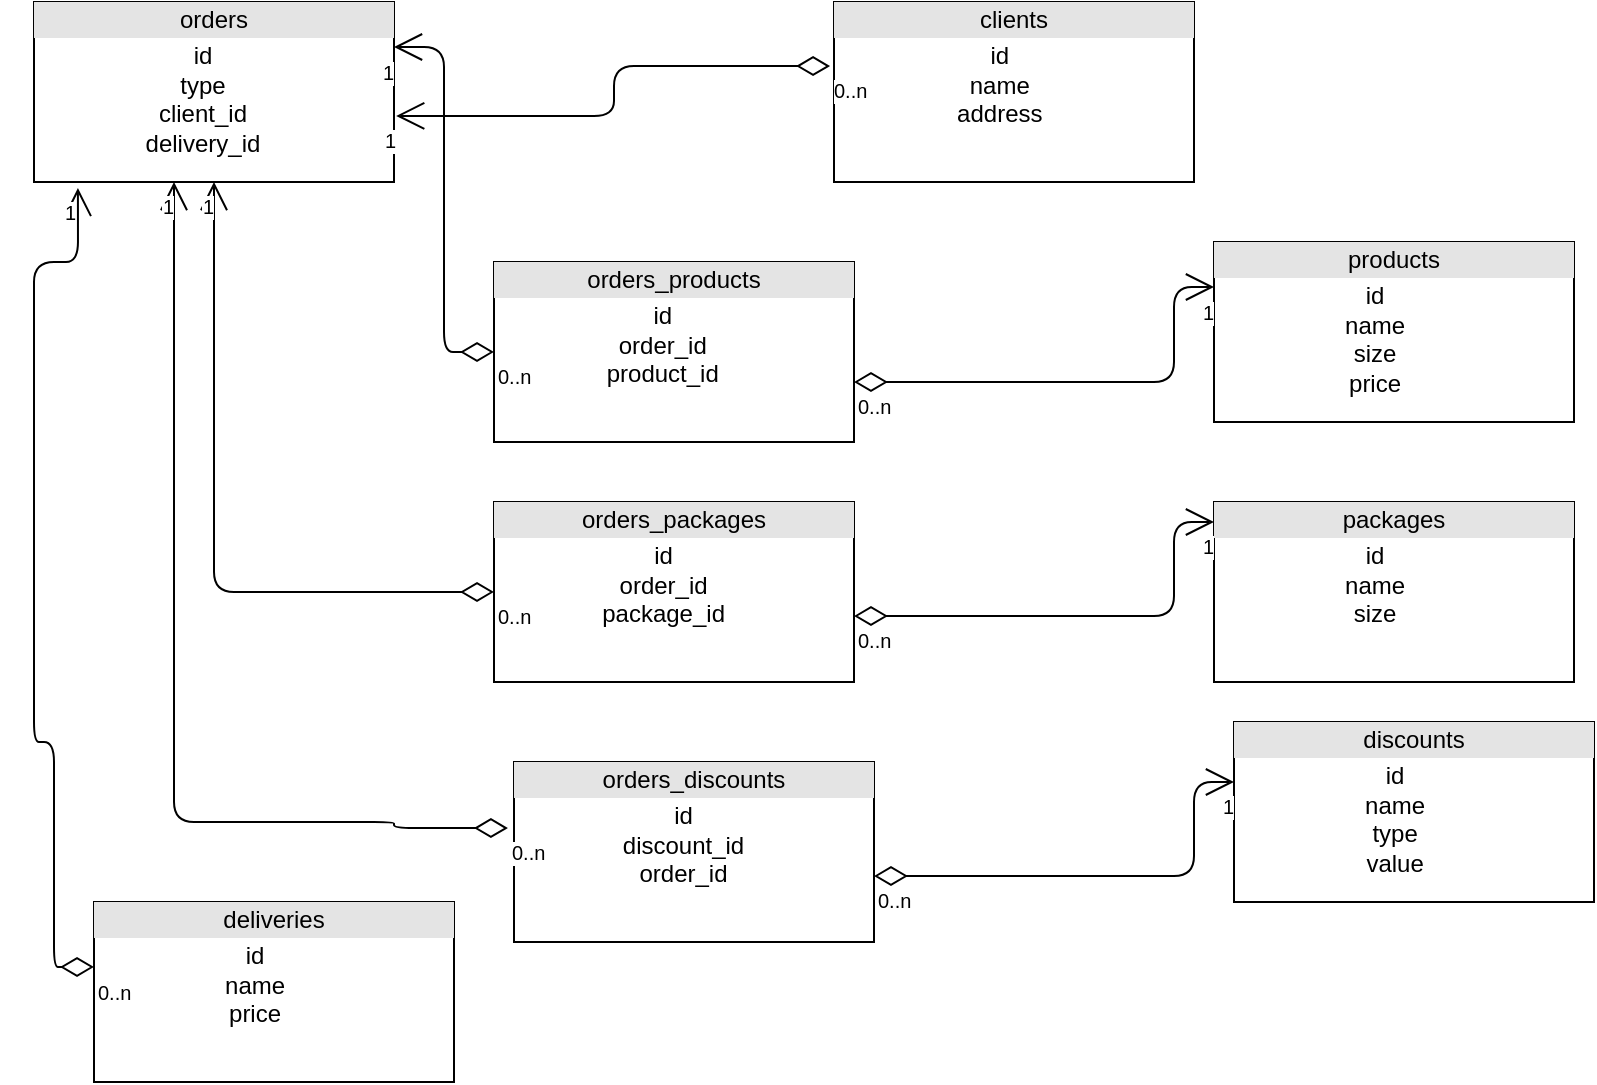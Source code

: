 <mxfile version="12.3.9" type="device" pages="1"><diagram id="0nI54jCKSZOrSvZhdr-z" name="Page-1"><mxGraphModel dx="1662" dy="762" grid="1" gridSize="10" guides="1" tooltips="1" connect="1" arrows="1" fold="1" page="1" pageScale="1" pageWidth="826" pageHeight="1169" math="0" shadow="0"><root><mxCell id="0"/><mxCell id="1" parent="0"/><mxCell id="4gaBDKTvZ7ow2oarCBI2-1" value="&lt;div style=&quot;box-sizing: border-box ; width: 100% ; background: #e4e4e4 ; padding: 2px&quot;&gt;orders&lt;/div&gt;&lt;table style=&quot;width: 100% ; font-size: 1em&quot; cellpadding=&quot;2&quot; cellspacing=&quot;0&quot;&gt;&lt;tbody&gt;&lt;tr&gt;&lt;td&gt;id&lt;br&gt;type&lt;br&gt;client_id&lt;br&gt;delivery_id&lt;/td&gt;&lt;td&gt;&lt;/td&gt;&lt;/tr&gt;&lt;/tbody&gt;&lt;/table&gt;" style="verticalAlign=top;align=center;overflow=fill;html=1;" vertex="1" parent="1"><mxGeometry x="20" y="310" width="180" height="90" as="geometry"/></mxCell><mxCell id="4gaBDKTvZ7ow2oarCBI2-2" value="&lt;div style=&quot;box-sizing: border-box ; width: 100% ; background: #e4e4e4 ; padding: 2px&quot;&gt;clients&lt;/div&gt;&lt;table style=&quot;width: 100% ; font-size: 1em&quot; cellpadding=&quot;2&quot; cellspacing=&quot;0&quot;&gt;&lt;tbody&gt;&lt;tr&gt;&lt;td&gt;id&lt;br&gt;name&lt;br&gt;address&lt;/td&gt;&lt;td&gt;&lt;/td&gt;&lt;/tr&gt;&lt;/tbody&gt;&lt;/table&gt;" style="verticalAlign=top;align=center;overflow=fill;html=1;" vertex="1" parent="1"><mxGeometry x="420" y="310" width="180" height="90" as="geometry"/></mxCell><mxCell id="4gaBDKTvZ7ow2oarCBI2-3" value="&lt;div style=&quot;box-sizing: border-box ; width: 100% ; background: #e4e4e4 ; padding: 2px&quot;&gt;products&lt;/div&gt;&lt;table style=&quot;width: 100% ; font-size: 1em&quot; cellpadding=&quot;2&quot; cellspacing=&quot;0&quot;&gt;&lt;tbody&gt;&lt;tr&gt;&lt;td&gt;id&lt;br&gt;name&lt;br&gt;size&lt;br&gt;price&lt;/td&gt;&lt;td&gt;&lt;/td&gt;&lt;/tr&gt;&lt;/tbody&gt;&lt;/table&gt;" style="verticalAlign=top;align=center;overflow=fill;html=1;" vertex="1" parent="1"><mxGeometry x="610" y="430" width="180" height="90" as="geometry"/></mxCell><mxCell id="4gaBDKTvZ7ow2oarCBI2-4" value="&lt;div style=&quot;box-sizing: border-box ; width: 100% ; background: #e4e4e4 ; padding: 2px&quot;&gt;orders_products&lt;/div&gt;&lt;table style=&quot;width: 100% ; font-size: 1em&quot; cellpadding=&quot;2&quot; cellspacing=&quot;0&quot;&gt;&lt;tbody&gt;&lt;tr&gt;&lt;td&gt;id&lt;br&gt;order_id&lt;br&gt;product_id&lt;/td&gt;&lt;td&gt;&lt;/td&gt;&lt;/tr&gt;&lt;/tbody&gt;&lt;/table&gt;" style="verticalAlign=top;align=center;overflow=fill;html=1;" vertex="1" parent="1"><mxGeometry x="250" y="440" width="180" height="90" as="geometry"/></mxCell><mxCell id="4gaBDKTvZ7ow2oarCBI2-5" value="&lt;div style=&quot;box-sizing: border-box ; width: 100% ; background: #e4e4e4 ; padding: 2px&quot;&gt;packages&lt;/div&gt;&lt;table style=&quot;width: 100% ; font-size: 1em&quot; cellpadding=&quot;2&quot; cellspacing=&quot;0&quot;&gt;&lt;tbody&gt;&lt;tr&gt;&lt;td&gt;id&lt;br&gt;name&lt;br&gt;size&lt;br&gt;&lt;/td&gt;&lt;td&gt;&lt;/td&gt;&lt;/tr&gt;&lt;/tbody&gt;&lt;/table&gt;" style="verticalAlign=top;align=center;overflow=fill;html=1;" vertex="1" parent="1"><mxGeometry x="610" y="560" width="180" height="90" as="geometry"/></mxCell><mxCell id="4gaBDKTvZ7ow2oarCBI2-6" value="&lt;div style=&quot;box-sizing: border-box ; width: 100% ; background: #e4e4e4 ; padding: 2px&quot;&gt;orders_packages&lt;/div&gt;&lt;table style=&quot;width: 100% ; font-size: 1em&quot; cellpadding=&quot;2&quot; cellspacing=&quot;0&quot;&gt;&lt;tbody&gt;&lt;tr&gt;&lt;td&gt;id&lt;br&gt;order_id&lt;br&gt;package_id&lt;/td&gt;&lt;td&gt;&lt;/td&gt;&lt;/tr&gt;&lt;/tbody&gt;&lt;/table&gt;" style="verticalAlign=top;align=center;overflow=fill;html=1;" vertex="1" parent="1"><mxGeometry x="250" y="560" width="180" height="90" as="geometry"/></mxCell><mxCell id="4gaBDKTvZ7ow2oarCBI2-7" value="&lt;div style=&quot;box-sizing: border-box ; width: 100% ; background: #e4e4e4 ; padding: 2px&quot;&gt;discounts&lt;/div&gt;&lt;table style=&quot;width: 100% ; font-size: 1em&quot; cellpadding=&quot;2&quot; cellspacing=&quot;0&quot;&gt;&lt;tbody&gt;&lt;tr&gt;&lt;td&gt;id&lt;br&gt;name&lt;br&gt;type&lt;br&gt;value&lt;/td&gt;&lt;td&gt;&lt;/td&gt;&lt;/tr&gt;&lt;/tbody&gt;&lt;/table&gt;" style="verticalAlign=top;align=center;overflow=fill;html=1;" vertex="1" parent="1"><mxGeometry x="620" y="670" width="180" height="90" as="geometry"/></mxCell><mxCell id="4gaBDKTvZ7ow2oarCBI2-8" value="&lt;div style=&quot;box-sizing: border-box ; width: 100% ; background: #e4e4e4 ; padding: 2px&quot;&gt;orders_discounts&lt;/div&gt;&lt;table style=&quot;width: 100% ; font-size: 1em&quot; cellpadding=&quot;2&quot; cellspacing=&quot;0&quot;&gt;&lt;tbody&gt;&lt;tr&gt;&lt;td&gt;id&lt;br&gt;discount_id&lt;br&gt;order_id&lt;/td&gt;&lt;td&gt;&lt;/td&gt;&lt;/tr&gt;&lt;/tbody&gt;&lt;/table&gt;" style="verticalAlign=top;align=center;overflow=fill;html=1;" vertex="1" parent="1"><mxGeometry x="260" y="690" width="180" height="90" as="geometry"/></mxCell><mxCell id="4gaBDKTvZ7ow2oarCBI2-9" value="" style="endArrow=open;html=1;endSize=12;startArrow=diamondThin;startSize=14;startFill=0;edgeStyle=orthogonalEdgeStyle;exitX=-0.011;exitY=0.356;exitDx=0;exitDy=0;exitPerimeter=0;entryX=1.006;entryY=0.633;entryDx=0;entryDy=0;entryPerimeter=0;" edge="1" parent="1" source="4gaBDKTvZ7ow2oarCBI2-2" target="4gaBDKTvZ7ow2oarCBI2-1"><mxGeometry x="1" y="566" relative="1" as="geometry"><mxPoint x="220" y="355" as="sourcePoint"/><mxPoint x="380" y="355" as="targetPoint"/><mxPoint x="200" y="36" as="offset"/></mxGeometry></mxCell><mxCell id="4gaBDKTvZ7ow2oarCBI2-10" value="0..n" style="resizable=0;html=1;align=left;verticalAlign=top;labelBackgroundColor=#ffffff;fontSize=10;" connectable="0" vertex="1" parent="4gaBDKTvZ7ow2oarCBI2-9"><mxGeometry x="-1" relative="1" as="geometry"/></mxCell><mxCell id="4gaBDKTvZ7ow2oarCBI2-11" value="1" style="resizable=0;html=1;align=right;verticalAlign=top;labelBackgroundColor=#ffffff;fontSize=10;" connectable="0" vertex="1" parent="4gaBDKTvZ7ow2oarCBI2-9"><mxGeometry x="1" relative="1" as="geometry"/></mxCell><mxCell id="4gaBDKTvZ7ow2oarCBI2-12" value="" style="endArrow=open;html=1;endSize=12;startArrow=diamondThin;startSize=14;startFill=0;edgeStyle=orthogonalEdgeStyle;entryX=0;entryY=0.25;entryDx=0;entryDy=0;" edge="1" parent="1" target="4gaBDKTvZ7ow2oarCBI2-3"><mxGeometry relative="1" as="geometry"><mxPoint x="430" y="500" as="sourcePoint"/><mxPoint x="590" y="500" as="targetPoint"/><Array as="points"><mxPoint x="590" y="500"/><mxPoint x="590" y="453"/></Array></mxGeometry></mxCell><mxCell id="4gaBDKTvZ7ow2oarCBI2-13" value="0..n" style="resizable=0;html=1;align=left;verticalAlign=top;labelBackgroundColor=#ffffff;fontSize=10;" connectable="0" vertex="1" parent="4gaBDKTvZ7ow2oarCBI2-12"><mxGeometry x="-1" relative="1" as="geometry"/></mxCell><mxCell id="4gaBDKTvZ7ow2oarCBI2-14" value="1" style="resizable=0;html=1;align=right;verticalAlign=top;labelBackgroundColor=#ffffff;fontSize=10;" connectable="0" vertex="1" parent="4gaBDKTvZ7ow2oarCBI2-12"><mxGeometry x="1" relative="1" as="geometry"/></mxCell><mxCell id="4gaBDKTvZ7ow2oarCBI2-15" value="" style="endArrow=open;html=1;endSize=12;startArrow=diamondThin;startSize=14;startFill=0;edgeStyle=orthogonalEdgeStyle;exitX=0;exitY=0.5;exitDx=0;exitDy=0;entryX=1;entryY=0.25;entryDx=0;entryDy=0;" edge="1" parent="1" source="4gaBDKTvZ7ow2oarCBI2-4" target="4gaBDKTvZ7ow2oarCBI2-1"><mxGeometry relative="1" as="geometry"><mxPoint x="60" y="484.5" as="sourcePoint"/><mxPoint x="220" y="340" as="targetPoint"/></mxGeometry></mxCell><mxCell id="4gaBDKTvZ7ow2oarCBI2-16" value="0..n" style="resizable=0;html=1;align=left;verticalAlign=top;labelBackgroundColor=#ffffff;fontSize=10;" connectable="0" vertex="1" parent="4gaBDKTvZ7ow2oarCBI2-15"><mxGeometry x="-1" relative="1" as="geometry"/></mxCell><mxCell id="4gaBDKTvZ7ow2oarCBI2-17" value="1" style="resizable=0;html=1;align=right;verticalAlign=top;labelBackgroundColor=#ffffff;fontSize=10;" connectable="0" vertex="1" parent="4gaBDKTvZ7ow2oarCBI2-15"><mxGeometry x="1" relative="1" as="geometry"/></mxCell><mxCell id="4gaBDKTvZ7ow2oarCBI2-19" value="" style="endArrow=open;html=1;endSize=12;startArrow=diamondThin;startSize=14;startFill=0;edgeStyle=orthogonalEdgeStyle;entryX=0;entryY=0.25;entryDx=0;entryDy=0;" edge="1" parent="1"><mxGeometry relative="1" as="geometry"><mxPoint x="430" y="617" as="sourcePoint"/><mxPoint x="610" y="570" as="targetPoint"/><Array as="points"><mxPoint x="590" y="617"/><mxPoint x="590" y="570"/></Array></mxGeometry></mxCell><mxCell id="4gaBDKTvZ7ow2oarCBI2-20" value="0..n" style="resizable=0;html=1;align=left;verticalAlign=top;labelBackgroundColor=#ffffff;fontSize=10;" connectable="0" vertex="1" parent="4gaBDKTvZ7ow2oarCBI2-19"><mxGeometry x="-1" relative="1" as="geometry"/></mxCell><mxCell id="4gaBDKTvZ7ow2oarCBI2-21" value="1" style="resizable=0;html=1;align=right;verticalAlign=top;labelBackgroundColor=#ffffff;fontSize=10;" connectable="0" vertex="1" parent="4gaBDKTvZ7ow2oarCBI2-19"><mxGeometry x="1" relative="1" as="geometry"/></mxCell><mxCell id="4gaBDKTvZ7ow2oarCBI2-22" value="" style="endArrow=open;html=1;endSize=12;startArrow=diamondThin;startSize=14;startFill=0;edgeStyle=orthogonalEdgeStyle;exitX=0;exitY=0.5;exitDx=0;exitDy=0;" edge="1" parent="1" source="4gaBDKTvZ7ow2oarCBI2-6" target="4gaBDKTvZ7ow2oarCBI2-1"><mxGeometry relative="1" as="geometry"><mxPoint x="260" y="495" as="sourcePoint"/><mxPoint x="210" y="343" as="targetPoint"/></mxGeometry></mxCell><mxCell id="4gaBDKTvZ7ow2oarCBI2-23" value="0..n" style="resizable=0;html=1;align=left;verticalAlign=top;labelBackgroundColor=#ffffff;fontSize=10;" connectable="0" vertex="1" parent="4gaBDKTvZ7ow2oarCBI2-22"><mxGeometry x="-1" relative="1" as="geometry"/></mxCell><mxCell id="4gaBDKTvZ7ow2oarCBI2-24" value="1" style="resizable=0;html=1;align=right;verticalAlign=top;labelBackgroundColor=#ffffff;fontSize=10;" connectable="0" vertex="1" parent="4gaBDKTvZ7ow2oarCBI2-22"><mxGeometry x="1" relative="1" as="geometry"/></mxCell><mxCell id="4gaBDKTvZ7ow2oarCBI2-25" value="&lt;div style=&quot;box-sizing: border-box ; width: 100% ; background: #e4e4e4 ; padding: 2px&quot;&gt;deliveries&lt;/div&gt;&lt;table style=&quot;width: 100% ; font-size: 1em&quot; cellpadding=&quot;2&quot; cellspacing=&quot;0&quot;&gt;&lt;tbody&gt;&lt;tr&gt;&lt;td&gt;id&lt;br&gt;name&lt;br&gt;price&lt;/td&gt;&lt;td&gt;&lt;/td&gt;&lt;/tr&gt;&lt;/tbody&gt;&lt;/table&gt;" style="verticalAlign=top;align=center;overflow=fill;html=1;" vertex="1" parent="1"><mxGeometry x="50" y="760" width="180" height="90" as="geometry"/></mxCell><mxCell id="4gaBDKTvZ7ow2oarCBI2-26" value="" style="endArrow=open;html=1;endSize=12;startArrow=diamondThin;startSize=14;startFill=0;edgeStyle=orthogonalEdgeStyle;entryX=0;entryY=0.25;entryDx=0;entryDy=0;" edge="1" parent="1"><mxGeometry relative="1" as="geometry"><mxPoint x="440" y="747" as="sourcePoint"/><mxPoint x="620" y="700" as="targetPoint"/><Array as="points"><mxPoint x="600" y="747"/><mxPoint x="600" y="700"/></Array></mxGeometry></mxCell><mxCell id="4gaBDKTvZ7ow2oarCBI2-27" value="0..n" style="resizable=0;html=1;align=left;verticalAlign=top;labelBackgroundColor=#ffffff;fontSize=10;" connectable="0" vertex="1" parent="4gaBDKTvZ7ow2oarCBI2-26"><mxGeometry x="-1" relative="1" as="geometry"/></mxCell><mxCell id="4gaBDKTvZ7ow2oarCBI2-28" value="1" style="resizable=0;html=1;align=right;verticalAlign=top;labelBackgroundColor=#ffffff;fontSize=10;" connectable="0" vertex="1" parent="4gaBDKTvZ7ow2oarCBI2-26"><mxGeometry x="1" relative="1" as="geometry"/></mxCell><mxCell id="4gaBDKTvZ7ow2oarCBI2-29" value="" style="endArrow=open;html=1;endSize=12;startArrow=diamondThin;startSize=14;startFill=0;edgeStyle=orthogonalEdgeStyle;exitX=-0.017;exitY=0.367;exitDx=0;exitDy=0;exitPerimeter=0;" edge="1" parent="1" source="4gaBDKTvZ7ow2oarCBI2-8"><mxGeometry relative="1" as="geometry"><mxPoint x="230" y="605" as="sourcePoint"/><mxPoint x="90" y="400" as="targetPoint"/><Array as="points"><mxPoint x="200" y="723"/><mxPoint x="200" y="720"/><mxPoint x="90" y="720"/></Array></mxGeometry></mxCell><mxCell id="4gaBDKTvZ7ow2oarCBI2-30" value="0..n" style="resizable=0;html=1;align=left;verticalAlign=top;labelBackgroundColor=#ffffff;fontSize=10;" connectable="0" vertex="1" parent="4gaBDKTvZ7ow2oarCBI2-29"><mxGeometry x="-1" relative="1" as="geometry"/></mxCell><mxCell id="4gaBDKTvZ7ow2oarCBI2-31" value="1" style="resizable=0;html=1;align=right;verticalAlign=top;labelBackgroundColor=#ffffff;fontSize=10;" connectable="0" vertex="1" parent="4gaBDKTvZ7ow2oarCBI2-29"><mxGeometry x="1" relative="1" as="geometry"/></mxCell><mxCell id="4gaBDKTvZ7ow2oarCBI2-33" value="" style="endArrow=open;html=1;endSize=12;startArrow=diamondThin;startSize=14;startFill=0;edgeStyle=orthogonalEdgeStyle;exitX=-0.011;exitY=0.356;exitDx=0;exitDy=0;exitPerimeter=0;entryX=0.122;entryY=1.033;entryDx=0;entryDy=0;entryPerimeter=0;" edge="1" parent="1" target="4gaBDKTvZ7ow2oarCBI2-1"><mxGeometry x="1" y="566" relative="1" as="geometry"><mxPoint x="50" y="792.5" as="sourcePoint"/><mxPoint x="40" y="420" as="targetPoint"/><mxPoint x="200" y="36" as="offset"/><Array as="points"><mxPoint x="30" y="793"/><mxPoint x="30" y="680"/><mxPoint x="20" y="680"/><mxPoint x="20" y="440"/><mxPoint x="42" y="440"/></Array></mxGeometry></mxCell><mxCell id="4gaBDKTvZ7ow2oarCBI2-34" value="0..n" style="resizable=0;html=1;align=left;verticalAlign=top;labelBackgroundColor=#ffffff;fontSize=10;" connectable="0" vertex="1" parent="4gaBDKTvZ7ow2oarCBI2-33"><mxGeometry x="-1" relative="1" as="geometry"/></mxCell><mxCell id="4gaBDKTvZ7ow2oarCBI2-35" value="1" style="resizable=0;html=1;align=right;verticalAlign=top;labelBackgroundColor=#ffffff;fontSize=10;" connectable="0" vertex="1" parent="4gaBDKTvZ7ow2oarCBI2-33"><mxGeometry x="1" relative="1" as="geometry"/></mxCell></root></mxGraphModel></diagram></mxfile>